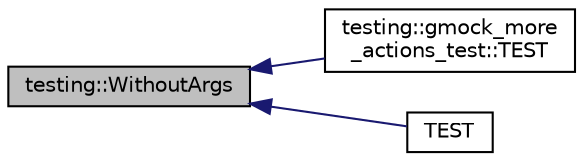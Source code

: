 digraph "testing::WithoutArgs"
{
  edge [fontname="Helvetica",fontsize="10",labelfontname="Helvetica",labelfontsize="10"];
  node [fontname="Helvetica",fontsize="10",shape=record];
  rankdir="LR";
  Node1907 [label="testing::WithoutArgs",height=0.2,width=0.4,color="black", fillcolor="grey75", style="filled", fontcolor="black"];
  Node1907 -> Node1908 [dir="back",color="midnightblue",fontsize="10",style="solid",fontname="Helvetica"];
  Node1908 [label="testing::gmock_more\l_actions_test::TEST",height=0.2,width=0.4,color="black", fillcolor="white", style="filled",URL="$d1/d7a/namespacetesting_1_1gmock__more__actions__test.html#a68748f21021e787dfdc095691c94d495"];
  Node1907 -> Node1909 [dir="back",color="midnightblue",fontsize="10",style="solid",fontname="Helvetica"];
  Node1909 [label="TEST",height=0.2,width=0.4,color="black", fillcolor="white", style="filled",URL="$d8/dce/gmock__link__test_8h.html#ad60d270605d53ff00c73efcfc0353771"];
}
